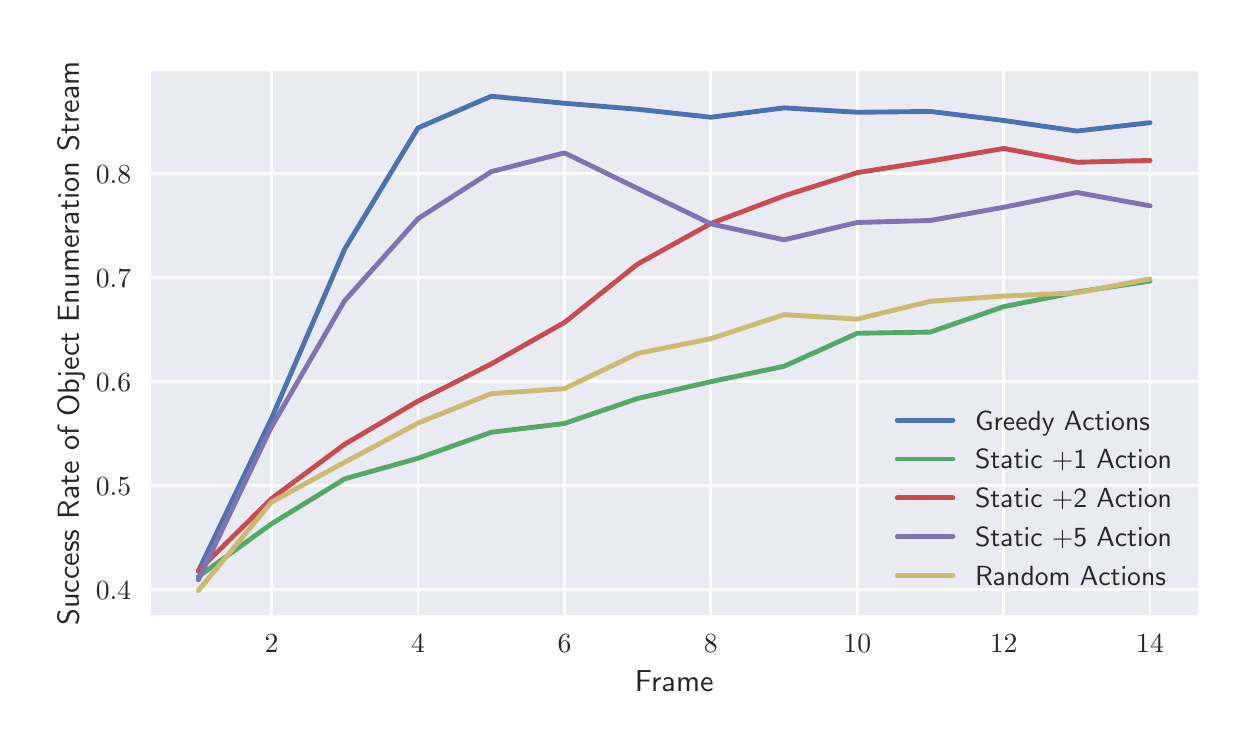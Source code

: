 \begingroup%
\makeatletter%
\begin{pgfpicture}%
\pgfpathrectangle{\pgfpointorigin}{\pgfqpoint{6.0in}{3.5in}}%
\pgfusepath{use as bounding box, clip}%
\begin{pgfscope}%
\pgfsetbuttcap%
\pgfsetmiterjoin%
\definecolor{currentfill}{rgb}{1.0,1.0,1.0}%
\pgfsetfillcolor{currentfill}%
\pgfsetlinewidth{0.0pt}%
\definecolor{currentstroke}{rgb}{1.0,1.0,1.0}%
\pgfsetstrokecolor{currentstroke}%
\pgfsetdash{}{0pt}%
\pgfpathmoveto{\pgfqpoint{0.0in}{0.0in}}%
\pgfpathlineto{\pgfqpoint{6.0in}{0.0in}}%
\pgfpathlineto{\pgfqpoint{6.0in}{3.5in}}%
\pgfpathlineto{\pgfqpoint{0.0in}{3.5in}}%
\pgfpathclose%
\pgfusepath{fill}%
\end{pgfscope}%
\begin{pgfscope}%
\pgfsetbuttcap%
\pgfsetmiterjoin%
\definecolor{currentfill}{rgb}{0.918,0.918,0.949}%
\pgfsetfillcolor{currentfill}%
\pgfsetlinewidth{0.0pt}%
\definecolor{currentstroke}{rgb}{0.0,0.0,0.0}%
\pgfsetstrokecolor{currentstroke}%
\pgfsetstrokeopacity{0.0}%
\pgfsetdash{}{0pt}%
\pgfpathmoveto{\pgfqpoint{0.615in}{0.561in}}%
\pgfpathlineto{\pgfqpoint{5.85in}{0.561in}}%
\pgfpathlineto{\pgfqpoint{5.85in}{3.281in}}%
\pgfpathlineto{\pgfqpoint{0.615in}{3.281in}}%
\pgfpathclose%
\pgfusepath{fill}%
\end{pgfscope}%
\begin{pgfscope}%
\pgfpathrectangle{\pgfqpoint{0.615in}{0.561in}}{\pgfqpoint{5.235in}{2.719in}}%
\pgfusepath{clip}%
\pgfsetroundcap%
\pgfsetroundjoin%
\pgfsetlinewidth{1.004pt}%
\definecolor{currentstroke}{rgb}{1.0,1.0,1.0}%
\pgfsetstrokecolor{currentstroke}%
\pgfsetdash{}{0pt}%
\pgfpathmoveto{\pgfqpoint{1.219in}{0.561in}}%
\pgfpathlineto{\pgfqpoint{1.219in}{3.281in}}%
\pgfusepath{stroke}%
\end{pgfscope}%
\begin{pgfscope}%
\definecolor{textcolor}{rgb}{0.15,0.15,0.15}%
\pgfsetstrokecolor{textcolor}%
\pgfsetfillcolor{textcolor}%
\pgftext[x=1.219in,y=0.464in,,top]{\color{textcolor}\sffamily\fontsize{10.0}{12.0}\selectfont \(\displaystyle 2\)}%
\end{pgfscope}%
\begin{pgfscope}%
\pgfpathrectangle{\pgfqpoint{0.615in}{0.561in}}{\pgfqpoint{5.235in}{2.719in}}%
\pgfusepath{clip}%
\pgfsetroundcap%
\pgfsetroundjoin%
\pgfsetlinewidth{1.004pt}%
\definecolor{currentstroke}{rgb}{1.0,1.0,1.0}%
\pgfsetstrokecolor{currentstroke}%
\pgfsetdash{}{0pt}%
\pgfpathmoveto{\pgfqpoint{1.952in}{0.561in}}%
\pgfpathlineto{\pgfqpoint{1.952in}{3.281in}}%
\pgfusepath{stroke}%
\end{pgfscope}%
\begin{pgfscope}%
\definecolor{textcolor}{rgb}{0.15,0.15,0.15}%
\pgfsetstrokecolor{textcolor}%
\pgfsetfillcolor{textcolor}%
\pgftext[x=1.952in,y=0.464in,,top]{\color{textcolor}\sffamily\fontsize{10.0}{12.0}\selectfont \(\displaystyle 4\)}%
\end{pgfscope}%
\begin{pgfscope}%
\pgfpathrectangle{\pgfqpoint{0.615in}{0.561in}}{\pgfqpoint{5.235in}{2.719in}}%
\pgfusepath{clip}%
\pgfsetroundcap%
\pgfsetroundjoin%
\pgfsetlinewidth{1.004pt}%
\definecolor{currentstroke}{rgb}{1.0,1.0,1.0}%
\pgfsetstrokecolor{currentstroke}%
\pgfsetdash{}{0pt}%
\pgfpathmoveto{\pgfqpoint{2.684in}{0.561in}}%
\pgfpathlineto{\pgfqpoint{2.684in}{3.281in}}%
\pgfusepath{stroke}%
\end{pgfscope}%
\begin{pgfscope}%
\definecolor{textcolor}{rgb}{0.15,0.15,0.15}%
\pgfsetstrokecolor{textcolor}%
\pgfsetfillcolor{textcolor}%
\pgftext[x=2.684in,y=0.464in,,top]{\color{textcolor}\sffamily\fontsize{10.0}{12.0}\selectfont \(\displaystyle 6\)}%
\end{pgfscope}%
\begin{pgfscope}%
\pgfpathrectangle{\pgfqpoint{0.615in}{0.561in}}{\pgfqpoint{5.235in}{2.719in}}%
\pgfusepath{clip}%
\pgfsetroundcap%
\pgfsetroundjoin%
\pgfsetlinewidth{1.004pt}%
\definecolor{currentstroke}{rgb}{1.0,1.0,1.0}%
\pgfsetstrokecolor{currentstroke}%
\pgfsetdash{}{0pt}%
\pgfpathmoveto{\pgfqpoint{3.416in}{0.561in}}%
\pgfpathlineto{\pgfqpoint{3.416in}{3.281in}}%
\pgfusepath{stroke}%
\end{pgfscope}%
\begin{pgfscope}%
\definecolor{textcolor}{rgb}{0.15,0.15,0.15}%
\pgfsetstrokecolor{textcolor}%
\pgfsetfillcolor{textcolor}%
\pgftext[x=3.416in,y=0.464in,,top]{\color{textcolor}\sffamily\fontsize{10.0}{12.0}\selectfont \(\displaystyle 8\)}%
\end{pgfscope}%
\begin{pgfscope}%
\pgfpathrectangle{\pgfqpoint{0.615in}{0.561in}}{\pgfqpoint{5.235in}{2.719in}}%
\pgfusepath{clip}%
\pgfsetroundcap%
\pgfsetroundjoin%
\pgfsetlinewidth{1.004pt}%
\definecolor{currentstroke}{rgb}{1.0,1.0,1.0}%
\pgfsetstrokecolor{currentstroke}%
\pgfsetdash{}{0pt}%
\pgfpathmoveto{\pgfqpoint{4.148in}{0.561in}}%
\pgfpathlineto{\pgfqpoint{4.148in}{3.281in}}%
\pgfusepath{stroke}%
\end{pgfscope}%
\begin{pgfscope}%
\definecolor{textcolor}{rgb}{0.15,0.15,0.15}%
\pgfsetstrokecolor{textcolor}%
\pgfsetfillcolor{textcolor}%
\pgftext[x=4.148in,y=0.464in,,top]{\color{textcolor}\sffamily\fontsize{10.0}{12.0}\selectfont \(\displaystyle 10\)}%
\end{pgfscope}%
\begin{pgfscope}%
\pgfpathrectangle{\pgfqpoint{0.615in}{0.561in}}{\pgfqpoint{5.235in}{2.719in}}%
\pgfusepath{clip}%
\pgfsetroundcap%
\pgfsetroundjoin%
\pgfsetlinewidth{1.004pt}%
\definecolor{currentstroke}{rgb}{1.0,1.0,1.0}%
\pgfsetstrokecolor{currentstroke}%
\pgfsetdash{}{0pt}%
\pgfpathmoveto{\pgfqpoint{4.88in}{0.561in}}%
\pgfpathlineto{\pgfqpoint{4.88in}{3.281in}}%
\pgfusepath{stroke}%
\end{pgfscope}%
\begin{pgfscope}%
\definecolor{textcolor}{rgb}{0.15,0.15,0.15}%
\pgfsetstrokecolor{textcolor}%
\pgfsetfillcolor{textcolor}%
\pgftext[x=4.88in,y=0.464in,,top]{\color{textcolor}\sffamily\fontsize{10.0}{12.0}\selectfont \(\displaystyle 12\)}%
\end{pgfscope}%
\begin{pgfscope}%
\pgfpathrectangle{\pgfqpoint{0.615in}{0.561in}}{\pgfqpoint{5.235in}{2.719in}}%
\pgfusepath{clip}%
\pgfsetroundcap%
\pgfsetroundjoin%
\pgfsetlinewidth{1.004pt}%
\definecolor{currentstroke}{rgb}{1.0,1.0,1.0}%
\pgfsetstrokecolor{currentstroke}%
\pgfsetdash{}{0pt}%
\pgfpathmoveto{\pgfqpoint{5.612in}{0.561in}}%
\pgfpathlineto{\pgfqpoint{5.612in}{3.281in}}%
\pgfusepath{stroke}%
\end{pgfscope}%
\begin{pgfscope}%
\definecolor{textcolor}{rgb}{0.15,0.15,0.15}%
\pgfsetstrokecolor{textcolor}%
\pgfsetfillcolor{textcolor}%
\pgftext[x=5.612in,y=0.464in,,top]{\color{textcolor}\sffamily\fontsize{10.0}{12.0}\selectfont \(\displaystyle 14\)}%
\end{pgfscope}%
\begin{pgfscope}%
\definecolor{textcolor}{rgb}{0.15,0.15,0.15}%
\pgfsetstrokecolor{textcolor}%
\pgfsetfillcolor{textcolor}%
\pgftext[x=3.233in,y=0.285in,,top]{\color{textcolor}\sffamily\fontsize{11.0}{13.2}\selectfont Frame}%
\end{pgfscope}%
\begin{pgfscope}%
\pgfpathrectangle{\pgfqpoint{0.615in}{0.561in}}{\pgfqpoint{5.235in}{2.719in}}%
\pgfusepath{clip}%
\pgfsetroundcap%
\pgfsetroundjoin%
\pgfsetlinewidth{1.004pt}%
\definecolor{currentstroke}{rgb}{1.0,1.0,1.0}%
\pgfsetstrokecolor{currentstroke}%
\pgfsetdash{}{0pt}%
\pgfpathmoveto{\pgfqpoint{0.615in}{0.692in}}%
\pgfpathlineto{\pgfqpoint{5.85in}{0.692in}}%
\pgfusepath{stroke}%
\end{pgfscope}%
\begin{pgfscope}%
\definecolor{textcolor}{rgb}{0.15,0.15,0.15}%
\pgfsetstrokecolor{textcolor}%
\pgfsetfillcolor{textcolor}%
\pgftext[x=0.341in,y=0.643in,left,base]{\color{textcolor}\sffamily\fontsize{10.0}{12.0}\selectfont \(\displaystyle 0.4\)}%
\end{pgfscope}%
\begin{pgfscope}%
\pgfpathrectangle{\pgfqpoint{0.615in}{0.561in}}{\pgfqpoint{5.235in}{2.719in}}%
\pgfusepath{clip}%
\pgfsetroundcap%
\pgfsetroundjoin%
\pgfsetlinewidth{1.004pt}%
\definecolor{currentstroke}{rgb}{1.0,1.0,1.0}%
\pgfsetstrokecolor{currentstroke}%
\pgfsetdash{}{0pt}%
\pgfpathmoveto{\pgfqpoint{0.615in}{1.211in}}%
\pgfpathlineto{\pgfqpoint{5.85in}{1.211in}}%
\pgfusepath{stroke}%
\end{pgfscope}%
\begin{pgfscope}%
\definecolor{textcolor}{rgb}{0.15,0.15,0.15}%
\pgfsetstrokecolor{textcolor}%
\pgfsetfillcolor{textcolor}%
\pgftext[x=0.341in,y=1.163in,left,base]{\color{textcolor}\sffamily\fontsize{10.0}{12.0}\selectfont \(\displaystyle 0.5\)}%
\end{pgfscope}%
\begin{pgfscope}%
\pgfpathrectangle{\pgfqpoint{0.615in}{0.561in}}{\pgfqpoint{5.235in}{2.719in}}%
\pgfusepath{clip}%
\pgfsetroundcap%
\pgfsetroundjoin%
\pgfsetlinewidth{1.004pt}%
\definecolor{currentstroke}{rgb}{1.0,1.0,1.0}%
\pgfsetstrokecolor{currentstroke}%
\pgfsetdash{}{0pt}%
\pgfpathmoveto{\pgfqpoint{0.615in}{1.731in}}%
\pgfpathlineto{\pgfqpoint{5.85in}{1.731in}}%
\pgfusepath{stroke}%
\end{pgfscope}%
\begin{pgfscope}%
\definecolor{textcolor}{rgb}{0.15,0.15,0.15}%
\pgfsetstrokecolor{textcolor}%
\pgfsetfillcolor{textcolor}%
\pgftext[x=0.341in,y=1.683in,left,base]{\color{textcolor}\sffamily\fontsize{10.0}{12.0}\selectfont \(\displaystyle 0.6\)}%
\end{pgfscope}%
\begin{pgfscope}%
\pgfpathrectangle{\pgfqpoint{0.615in}{0.561in}}{\pgfqpoint{5.235in}{2.719in}}%
\pgfusepath{clip}%
\pgfsetroundcap%
\pgfsetroundjoin%
\pgfsetlinewidth{1.004pt}%
\definecolor{currentstroke}{rgb}{1.0,1.0,1.0}%
\pgfsetstrokecolor{currentstroke}%
\pgfsetdash{}{0pt}%
\pgfpathmoveto{\pgfqpoint{0.615in}{2.251in}}%
\pgfpathlineto{\pgfqpoint{5.85in}{2.251in}}%
\pgfusepath{stroke}%
\end{pgfscope}%
\begin{pgfscope}%
\definecolor{textcolor}{rgb}{0.15,0.15,0.15}%
\pgfsetstrokecolor{textcolor}%
\pgfsetfillcolor{textcolor}%
\pgftext[x=0.341in,y=2.203in,left,base]{\color{textcolor}\sffamily\fontsize{10.0}{12.0}\selectfont \(\displaystyle 0.7\)}%
\end{pgfscope}%
\begin{pgfscope}%
\pgfpathrectangle{\pgfqpoint{0.615in}{0.561in}}{\pgfqpoint{5.235in}{2.719in}}%
\pgfusepath{clip}%
\pgfsetroundcap%
\pgfsetroundjoin%
\pgfsetlinewidth{1.004pt}%
\definecolor{currentstroke}{rgb}{1.0,1.0,1.0}%
\pgfsetstrokecolor{currentstroke}%
\pgfsetdash{}{0pt}%
\pgfpathmoveto{\pgfqpoint{0.615in}{2.771in}}%
\pgfpathlineto{\pgfqpoint{5.85in}{2.771in}}%
\pgfusepath{stroke}%
\end{pgfscope}%
\begin{pgfscope}%
\definecolor{textcolor}{rgb}{0.15,0.15,0.15}%
\pgfsetstrokecolor{textcolor}%
\pgfsetfillcolor{textcolor}%
\pgftext[x=0.341in,y=2.723in,left,base]{\color{textcolor}\sffamily\fontsize{10.0}{12.0}\selectfont \(\displaystyle 0.8\)}%
\end{pgfscope}%
\begin{pgfscope}%
\definecolor{textcolor}{rgb}{0.15,0.15,0.15}%
\pgfsetstrokecolor{textcolor}%
\pgfsetfillcolor{textcolor}%
\pgftext[x=0.285in,y=1.921in,,bottom,rotate=90.0]{\color{textcolor}\sffamily\fontsize{11.0}{13.2}\selectfont Success Rate of Object Enumeration Stream}%
\end{pgfscope}%
\begin{pgfscope}%
\pgfpathrectangle{\pgfqpoint{0.615in}{0.561in}}{\pgfqpoint{5.235in}{2.719in}}%
\pgfusepath{clip}%
\pgfsetroundcap%
\pgfsetroundjoin%
\pgfsetlinewidth{1.757pt}%
\definecolor{currentstroke}{rgb}{0.298,0.447,0.69}%
\pgfsetstrokecolor{currentstroke}%
\pgfsetdash{}{0pt}%
\pgfpathmoveto{\pgfqpoint{0.853in}{0.782in}}%
\pgfpathlineto{\pgfqpoint{1.219in}{1.546in}}%
\pgfpathlineto{\pgfqpoint{1.585in}{2.393in}}%
\pgfpathlineto{\pgfqpoint{1.952in}{2.999in}}%
\pgfpathlineto{\pgfqpoint{2.318in}{3.157in}}%
\pgfpathlineto{\pgfqpoint{2.684in}{3.122in}}%
\pgfpathlineto{\pgfqpoint{3.05in}{3.092in}}%
\pgfpathlineto{\pgfqpoint{3.416in}{3.052in}}%
\pgfpathlineto{\pgfqpoint{3.782in}{3.099in}}%
\pgfpathlineto{\pgfqpoint{4.148in}{3.077in}}%
\pgfpathlineto{\pgfqpoint{4.514in}{3.081in}}%
\pgfpathlineto{\pgfqpoint{4.88in}{3.036in}}%
\pgfpathlineto{\pgfqpoint{5.246in}{2.983in}}%
\pgfpathlineto{\pgfqpoint{5.612in}{3.025in}}%
\pgfusepath{stroke}%
\end{pgfscope}%
\begin{pgfscope}%
\pgfpathrectangle{\pgfqpoint{0.615in}{0.561in}}{\pgfqpoint{5.235in}{2.719in}}%
\pgfusepath{clip}%
\pgfsetroundcap%
\pgfsetroundjoin%
\pgfsetlinewidth{1.757pt}%
\definecolor{currentstroke}{rgb}{0.333,0.659,0.408}%
\pgfsetstrokecolor{currentstroke}%
\pgfsetdash{}{0pt}%
\pgfpathmoveto{\pgfqpoint{0.853in}{0.755in}}%
\pgfpathlineto{\pgfqpoint{1.219in}{1.019in}}%
\pgfpathlineto{\pgfqpoint{1.585in}{1.244in}}%
\pgfpathlineto{\pgfqpoint{1.952in}{1.347in}}%
\pgfpathlineto{\pgfqpoint{2.318in}{1.477in}}%
\pgfpathlineto{\pgfqpoint{2.684in}{1.521in}}%
\pgfpathlineto{\pgfqpoint{3.05in}{1.646in}}%
\pgfpathlineto{\pgfqpoint{3.416in}{1.73in}}%
\pgfpathlineto{\pgfqpoint{3.782in}{1.807in}}%
\pgfpathlineto{\pgfqpoint{4.148in}{1.972in}}%
\pgfpathlineto{\pgfqpoint{4.514in}{1.978in}}%
\pgfpathlineto{\pgfqpoint{4.88in}{2.105in}}%
\pgfpathlineto{\pgfqpoint{5.246in}{2.178in}}%
\pgfpathlineto{\pgfqpoint{5.612in}{2.233in}}%
\pgfusepath{stroke}%
\end{pgfscope}%
\begin{pgfscope}%
\pgfpathrectangle{\pgfqpoint{0.615in}{0.561in}}{\pgfqpoint{5.235in}{2.719in}}%
\pgfusepath{clip}%
\pgfsetroundcap%
\pgfsetroundjoin%
\pgfsetlinewidth{1.757pt}%
\definecolor{currentstroke}{rgb}{0.769,0.306,0.322}%
\pgfsetstrokecolor{currentstroke}%
\pgfsetdash{}{0pt}%
\pgfpathmoveto{\pgfqpoint{0.853in}{0.785in}}%
\pgfpathlineto{\pgfqpoint{1.219in}{1.145in}}%
\pgfpathlineto{\pgfqpoint{1.585in}{1.417in}}%
\pgfpathlineto{\pgfqpoint{1.952in}{1.633in}}%
\pgfpathlineto{\pgfqpoint{2.318in}{1.819in}}%
\pgfpathlineto{\pgfqpoint{2.684in}{2.026in}}%
\pgfpathlineto{\pgfqpoint{3.05in}{2.318in}}%
\pgfpathlineto{\pgfqpoint{3.416in}{2.521in}}%
\pgfpathlineto{\pgfqpoint{3.782in}{2.659in}}%
\pgfpathlineto{\pgfqpoint{4.148in}{2.775in}}%
\pgfpathlineto{\pgfqpoint{4.514in}{2.833in}}%
\pgfpathlineto{\pgfqpoint{4.88in}{2.896in}}%
\pgfpathlineto{\pgfqpoint{5.246in}{2.827in}}%
\pgfpathlineto{\pgfqpoint{5.612in}{2.836in}}%
\pgfusepath{stroke}%
\end{pgfscope}%
\begin{pgfscope}%
\pgfpathrectangle{\pgfqpoint{0.615in}{0.561in}}{\pgfqpoint{5.235in}{2.719in}}%
\pgfusepath{clip}%
\pgfsetroundcap%
\pgfsetroundjoin%
\pgfsetlinewidth{1.757pt}%
\definecolor{currentstroke}{rgb}{0.506,0.447,0.698}%
\pgfsetstrokecolor{currentstroke}%
\pgfsetdash{}{0pt}%
\pgfpathmoveto{\pgfqpoint{0.853in}{0.739in}}%
\pgfpathlineto{\pgfqpoint{1.219in}{1.504in}}%
\pgfpathlineto{\pgfqpoint{1.585in}{2.135in}}%
\pgfpathlineto{\pgfqpoint{1.952in}{2.545in}}%
\pgfpathlineto{\pgfqpoint{2.318in}{2.78in}}%
\pgfpathlineto{\pgfqpoint{2.684in}{2.874in}}%
\pgfpathlineto{\pgfqpoint{3.05in}{2.696in}}%
\pgfpathlineto{\pgfqpoint{3.416in}{2.519in}}%
\pgfpathlineto{\pgfqpoint{3.782in}{2.439in}}%
\pgfpathlineto{\pgfqpoint{4.148in}{2.526in}}%
\pgfpathlineto{\pgfqpoint{4.514in}{2.536in}}%
\pgfpathlineto{\pgfqpoint{4.88in}{2.602in}}%
\pgfpathlineto{\pgfqpoint{5.246in}{2.676in}}%
\pgfpathlineto{\pgfqpoint{5.612in}{2.609in}}%
\pgfusepath{stroke}%
\end{pgfscope}%
\begin{pgfscope}%
\pgfpathrectangle{\pgfqpoint{0.615in}{0.561in}}{\pgfqpoint{5.235in}{2.719in}}%
\pgfusepath{clip}%
\pgfsetroundcap%
\pgfsetroundjoin%
\pgfsetlinewidth{1.757pt}%
\definecolor{currentstroke}{rgb}{0.8,0.725,0.455}%
\pgfsetstrokecolor{currentstroke}%
\pgfsetdash{}{0pt}%
\pgfpathmoveto{\pgfqpoint{0.853in}{0.685in}}%
\pgfpathlineto{\pgfqpoint{1.219in}{1.128in}}%
\pgfpathlineto{\pgfqpoint{1.585in}{1.327in}}%
\pgfpathlineto{\pgfqpoint{1.952in}{1.523in}}%
\pgfpathlineto{\pgfqpoint{2.318in}{1.67in}}%
\pgfpathlineto{\pgfqpoint{2.684in}{1.695in}}%
\pgfpathlineto{\pgfqpoint{3.05in}{1.871in}}%
\pgfpathlineto{\pgfqpoint{3.416in}{1.945in}}%
\pgfpathlineto{\pgfqpoint{3.782in}{2.065in}}%
\pgfpathlineto{\pgfqpoint{4.148in}{2.043in}}%
\pgfpathlineto{\pgfqpoint{4.514in}{2.132in}}%
\pgfpathlineto{\pgfqpoint{4.88in}{2.158in}}%
\pgfpathlineto{\pgfqpoint{5.246in}{2.174in}}%
\pgfpathlineto{\pgfqpoint{5.612in}{2.244in}}%
\pgfusepath{stroke}%
\end{pgfscope}%
\begin{pgfscope}%
\pgfsetrectcap%
\pgfsetmiterjoin%
\pgfsetlinewidth{0.0pt}%
\definecolor{currentstroke}{rgb}{1.0,1.0,1.0}%
\pgfsetstrokecolor{currentstroke}%
\pgfsetdash{}{0pt}%
\pgfpathmoveto{\pgfqpoint{0.615in}{0.561in}}%
\pgfpathlineto{\pgfqpoint{0.615in}{3.281in}}%
\pgfusepath{}%
\end{pgfscope}%
\begin{pgfscope}%
\pgfsetrectcap%
\pgfsetmiterjoin%
\pgfsetlinewidth{0.0pt}%
\definecolor{currentstroke}{rgb}{1.0,1.0,1.0}%
\pgfsetstrokecolor{currentstroke}%
\pgfsetdash{}{0pt}%
\pgfpathmoveto{\pgfqpoint{5.85in}{0.561in}}%
\pgfpathlineto{\pgfqpoint{5.85in}{3.281in}}%
\pgfusepath{}%
\end{pgfscope}%
\begin{pgfscope}%
\pgfsetrectcap%
\pgfsetmiterjoin%
\pgfsetlinewidth{0.0pt}%
\definecolor{currentstroke}{rgb}{1.0,1.0,1.0}%
\pgfsetstrokecolor{currentstroke}%
\pgfsetdash{}{0pt}%
\pgfpathmoveto{\pgfqpoint{0.615in}{0.561in}}%
\pgfpathlineto{\pgfqpoint{5.85in}{0.561in}}%
\pgfusepath{}%
\end{pgfscope}%
\begin{pgfscope}%
\pgfsetrectcap%
\pgfsetmiterjoin%
\pgfsetlinewidth{0.0pt}%
\definecolor{currentstroke}{rgb}{1.0,1.0,1.0}%
\pgfsetstrokecolor{currentstroke}%
\pgfsetdash{}{0pt}%
\pgfpathmoveto{\pgfqpoint{0.615in}{3.281in}}%
\pgfpathlineto{\pgfqpoint{5.85in}{3.281in}}%
\pgfusepath{}%
\end{pgfscope}%
\begin{pgfscope}%
\pgfsetroundcap%
\pgfsetroundjoin%
\pgfsetlinewidth{1.757pt}%
\definecolor{currentstroke}{rgb}{0.298,0.447,0.69}%
\pgfsetstrokecolor{currentstroke}%
\pgfsetdash{}{0pt}%
\pgfpathmoveto{\pgfqpoint{4.348in}{1.537in}}%
\pgfpathlineto{\pgfqpoint{4.626in}{1.537in}}%
\pgfusepath{stroke}%
\end{pgfscope}%
\begin{pgfscope}%
\definecolor{textcolor}{rgb}{0.15,0.15,0.15}%
\pgfsetstrokecolor{textcolor}%
\pgfsetfillcolor{textcolor}%
\pgftext[x=4.737in,y=1.488in,left,base]{\color{textcolor}\sffamily\fontsize{10.0}{12.0}\selectfont Greedy Actions}%
\end{pgfscope}%
\begin{pgfscope}%
\pgfsetroundcap%
\pgfsetroundjoin%
\pgfsetlinewidth{1.757pt}%
\definecolor{currentstroke}{rgb}{0.333,0.659,0.408}%
\pgfsetstrokecolor{currentstroke}%
\pgfsetdash{}{0pt}%
\pgfpathmoveto{\pgfqpoint{4.348in}{1.343in}}%
\pgfpathlineto{\pgfqpoint{4.626in}{1.343in}}%
\pgfusepath{stroke}%
\end{pgfscope}%
\begin{pgfscope}%
\definecolor{textcolor}{rgb}{0.15,0.15,0.15}%
\pgfsetstrokecolor{textcolor}%
\pgfsetfillcolor{textcolor}%
\pgftext[x=4.737in,y=1.294in,left,base]{\color{textcolor}\sffamily\fontsize{10.0}{12.0}\selectfont Static +1 Action}%
\end{pgfscope}%
\begin{pgfscope}%
\pgfsetroundcap%
\pgfsetroundjoin%
\pgfsetlinewidth{1.757pt}%
\definecolor{currentstroke}{rgb}{0.769,0.306,0.322}%
\pgfsetstrokecolor{currentstroke}%
\pgfsetdash{}{0pt}%
\pgfpathmoveto{\pgfqpoint{4.348in}{1.149in}}%
\pgfpathlineto{\pgfqpoint{4.626in}{1.149in}}%
\pgfusepath{stroke}%
\end{pgfscope}%
\begin{pgfscope}%
\definecolor{textcolor}{rgb}{0.15,0.15,0.15}%
\pgfsetstrokecolor{textcolor}%
\pgfsetfillcolor{textcolor}%
\pgftext[x=4.737in,y=1.101in,left,base]{\color{textcolor}\sffamily\fontsize{10.0}{12.0}\selectfont Static +2 Action}%
\end{pgfscope}%
\begin{pgfscope}%
\pgfsetroundcap%
\pgfsetroundjoin%
\pgfsetlinewidth{1.757pt}%
\definecolor{currentstroke}{rgb}{0.506,0.447,0.698}%
\pgfsetstrokecolor{currentstroke}%
\pgfsetdash{}{0pt}%
\pgfpathmoveto{\pgfqpoint{4.348in}{0.956in}}%
\pgfpathlineto{\pgfqpoint{4.626in}{0.956in}}%
\pgfusepath{stroke}%
\end{pgfscope}%
\begin{pgfscope}%
\definecolor{textcolor}{rgb}{0.15,0.15,0.15}%
\pgfsetstrokecolor{textcolor}%
\pgfsetfillcolor{textcolor}%
\pgftext[x=4.737in,y=0.907in,left,base]{\color{textcolor}\sffamily\fontsize{10.0}{12.0}\selectfont Static +5 Action}%
\end{pgfscope}%
\begin{pgfscope}%
\pgfsetroundcap%
\pgfsetroundjoin%
\pgfsetlinewidth{1.757pt}%
\definecolor{currentstroke}{rgb}{0.8,0.725,0.455}%
\pgfsetstrokecolor{currentstroke}%
\pgfsetdash{}{0pt}%
\pgfpathmoveto{\pgfqpoint{4.348in}{0.762in}}%
\pgfpathlineto{\pgfqpoint{4.626in}{0.762in}}%
\pgfusepath{stroke}%
\end{pgfscope}%
\begin{pgfscope}%
\definecolor{textcolor}{rgb}{0.15,0.15,0.15}%
\pgfsetstrokecolor{textcolor}%
\pgfsetfillcolor{textcolor}%
\pgftext[x=4.737in,y=0.713in,left,base]{\color{textcolor}\sffamily\fontsize{10.0}{12.0}\selectfont Random Actions}%
\end{pgfscope}%
\end{pgfpicture}%
\makeatother%
\endgroup%
